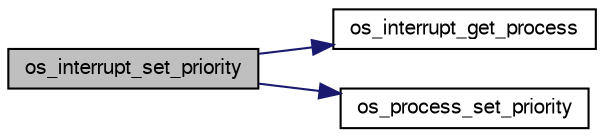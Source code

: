 digraph G
{
  edge [fontname="FreeSans",fontsize="10",labelfontname="FreeSans",labelfontsize="10"];
  node [fontname="FreeSans",fontsize="10",shape=record];
  rankdir=LR;
  Node1 [label="os_interrupt_set_priority",height=0.2,width=0.4,color="black", fillcolor="grey75", style="filled" fontcolor="black"];
  Node1 -> Node2 [color="midnightblue",fontsize="10",style="solid",fontname="FreeSans"];
  Node2 [label="os_interrupt_get_process",height=0.2,width=0.4,color="black", fillcolor="white", style="filled",URL="$group__group__os__public__api.html#gadc52db854e4b043e20efc16136ea5233",tooltip="Get the interrupt process."];
  Node1 -> Node3 [color="midnightblue",fontsize="10",style="solid",fontname="FreeSans"];
  Node3 [label="os_process_set_priority",height=0.2,width=0.4,color="black", fillcolor="white", style="filled",URL="$group__group__os__public__api.html#ga9ee7f5cabef074dbe97b342134103973",tooltip="Change the priority of a process."];
}
